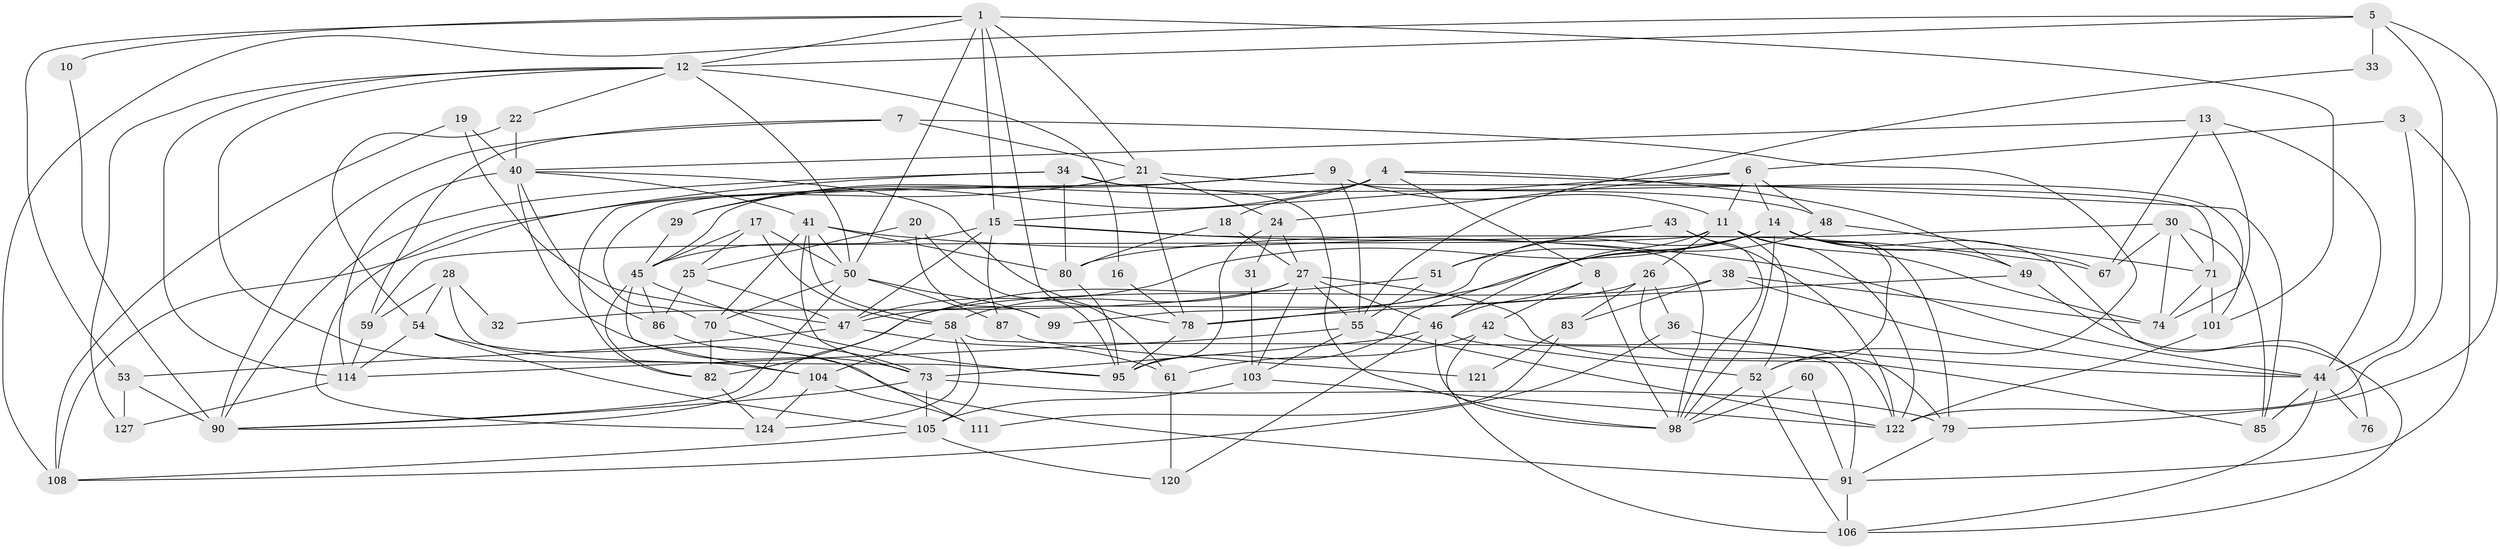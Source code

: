 // Generated by graph-tools (version 1.1) at 2025/52/02/27/25 19:52:07]
// undirected, 86 vertices, 211 edges
graph export_dot {
graph [start="1"]
  node [color=gray90,style=filled];
  1 [super="+2"];
  3;
  4 [super="+65"];
  5;
  6 [super="+97"];
  7;
  8;
  9 [super="+63"];
  10;
  11 [super="+62"];
  12 [super="+128"];
  13;
  14 [super="+23"];
  15 [super="+125"];
  16 [super="+37"];
  17;
  18 [super="+84"];
  19;
  20;
  21 [super="+35"];
  22;
  24 [super="+57"];
  25 [super="+68"];
  26 [super="+126"];
  27 [super="+109"];
  28 [super="+56"];
  29;
  30 [super="+39"];
  31;
  32;
  33;
  34 [super="+92"];
  36;
  38;
  40 [super="+66"];
  41 [super="+100"];
  42;
  43;
  44 [super="+93"];
  45 [super="+110"];
  46 [super="+69"];
  47 [super="+75"];
  48 [super="+88"];
  49 [super="+94"];
  50 [super="+64"];
  51;
  52 [super="+116"];
  53;
  54;
  55 [super="+81"];
  58 [super="+113"];
  59 [super="+77"];
  60;
  61;
  67 [super="+72"];
  70;
  71 [super="+115"];
  73 [super="+118"];
  74 [super="+96"];
  76;
  78 [super="+89"];
  79;
  80;
  82 [super="+107"];
  83;
  85;
  86;
  87;
  90 [super="+123"];
  91 [super="+119"];
  95 [super="+117"];
  98 [super="+102"];
  99;
  101;
  103;
  104;
  105 [super="+112"];
  106;
  108;
  111;
  114 [super="+129"];
  120;
  121;
  122 [super="+130"];
  124;
  127;
  1 -- 12;
  1 -- 21;
  1 -- 101;
  1 -- 50;
  1 -- 53;
  1 -- 10;
  1 -- 61;
  1 -- 15;
  3 -- 91;
  3 -- 44;
  3 -- 6;
  4 -- 45;
  4 -- 8;
  4 -- 49;
  4 -- 85;
  4 -- 29;
  4 -- 18;
  5 -- 122;
  5 -- 12;
  5 -- 33;
  5 -- 79;
  5 -- 108;
  6 -- 15;
  6 -- 24;
  6 -- 11;
  6 -- 14;
  6 -- 48;
  7 -- 21 [weight=2];
  7 -- 90;
  7 -- 59;
  7 -- 52;
  8 -- 98;
  8 -- 42;
  8 -- 46;
  9 -- 101;
  9 -- 70;
  9 -- 11;
  9 -- 29;
  9 -- 82;
  9 -- 55 [weight=2];
  10 -- 90;
  11 -- 122;
  11 -- 52;
  11 -- 26;
  11 -- 59;
  11 -- 46;
  11 -- 74;
  12 -- 104;
  12 -- 22;
  12 -- 127;
  12 -- 16;
  12 -- 50;
  12 -- 114;
  13 -- 44;
  13 -- 40;
  13 -- 67;
  13 -- 74;
  14 -- 51;
  14 -- 98;
  14 -- 99;
  14 -- 67;
  14 -- 76;
  14 -- 79;
  14 -- 47;
  14 -- 95;
  14 -- 52;
  14 -- 49;
  15 -- 98;
  15 -- 67;
  15 -- 87;
  15 -- 45;
  15 -- 47;
  16 -- 78 [weight=2];
  17 -- 45;
  17 -- 50;
  17 -- 25;
  17 -- 58;
  18 -- 27;
  18 -- 80;
  19 -- 108;
  19 -- 47;
  19 -- 40;
  20 -- 99;
  20 -- 95;
  20 -- 25;
  21 -- 108;
  21 -- 24;
  21 -- 78;
  21 -- 71;
  22 -- 54;
  22 -- 40;
  24 -- 31;
  24 -- 27;
  24 -- 95;
  25 -- 47;
  25 -- 86;
  26 -- 47;
  26 -- 83;
  26 -- 36;
  26 -- 79;
  27 -- 46;
  27 -- 85;
  27 -- 32;
  27 -- 55;
  27 -- 103;
  27 -- 58;
  28 -- 59;
  28 -- 32;
  28 -- 54;
  28 -- 95;
  29 -- 45;
  30 -- 67 [weight=2];
  30 -- 74;
  30 -- 85;
  30 -- 80;
  30 -- 71;
  31 -- 103;
  33 -- 55;
  34 -- 80;
  34 -- 98;
  34 -- 124;
  34 -- 90;
  34 -- 48;
  36 -- 108;
  36 -- 44;
  38 -- 83;
  38 -- 44;
  38 -- 74;
  38 -- 82;
  40 -- 114;
  40 -- 73;
  40 -- 86;
  40 -- 41;
  40 -- 78;
  41 -- 50;
  41 -- 70;
  41 -- 80;
  41 -- 73;
  41 -- 58;
  41 -- 44;
  42 -- 106;
  42 -- 61;
  42 -- 122;
  43 -- 51;
  43 -- 98;
  43 -- 122;
  44 -- 106;
  44 -- 76;
  44 -- 85;
  45 -- 86;
  45 -- 104;
  45 -- 82;
  45 -- 95;
  46 -- 73;
  46 -- 120;
  46 -- 98;
  46 -- 52;
  47 -- 53;
  47 -- 61;
  48 -- 71;
  48 -- 78;
  49 -- 78;
  49 -- 106;
  50 -- 70;
  50 -- 87;
  50 -- 99;
  50 -- 90;
  51 -- 90;
  51 -- 55;
  52 -- 98;
  52 -- 106;
  53 -- 127;
  53 -- 90;
  54 -- 105;
  54 -- 91;
  54 -- 114;
  55 -- 122;
  55 -- 103;
  55 -- 114;
  58 -- 91;
  58 -- 104;
  58 -- 105;
  58 -- 124;
  59 -- 114;
  60 -- 98;
  60 -- 91;
  61 -- 120;
  70 -- 73;
  70 -- 82;
  71 -- 101;
  71 -- 74;
  73 -- 79;
  73 -- 90;
  73 -- 105;
  78 -- 95;
  79 -- 91;
  80 -- 95;
  82 -- 124;
  83 -- 111;
  83 -- 121;
  86 -- 111;
  87 -- 121;
  91 -- 106;
  101 -- 122;
  103 -- 105;
  103 -- 122;
  104 -- 111;
  104 -- 124;
  105 -- 120;
  105 -- 108;
  114 -- 127;
}
